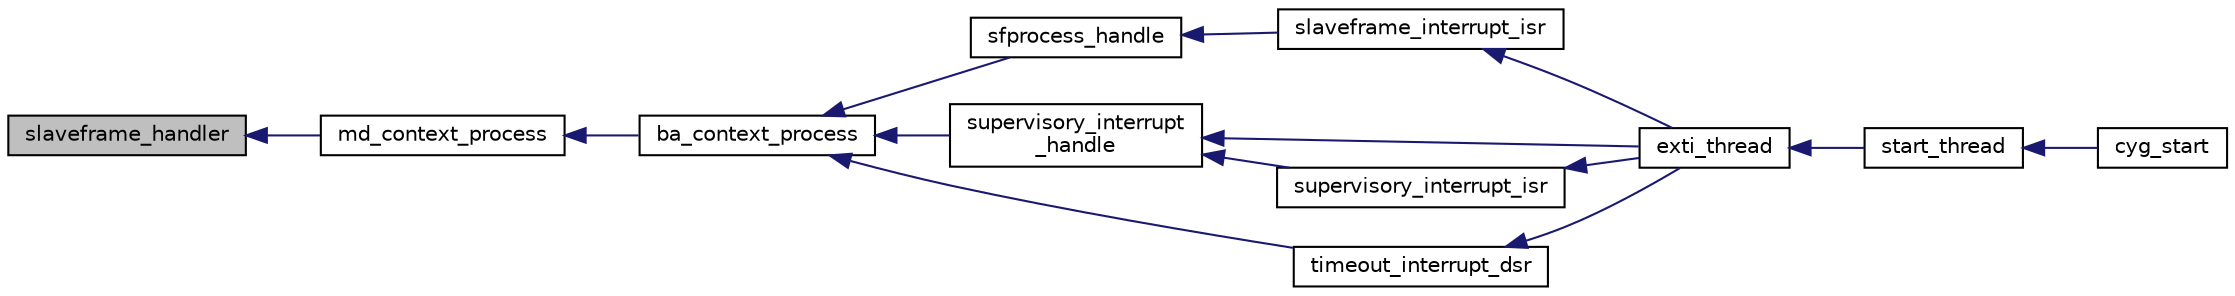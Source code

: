 digraph "slaveframe_handler"
{
  edge [fontname="Helvetica",fontsize="10",labelfontname="Helvetica",labelfontsize="10"];
  node [fontname="Helvetica",fontsize="10",shape=record];
  rankdir="LR";
  Node1 [label="slaveframe_handler",height=0.2,width=0.4,color="black", fillcolor="grey75", style="filled" fontcolor="black"];
  Node1 -> Node2 [dir="back",color="midnightblue",fontsize="10",style="solid",fontname="Helvetica"];
  Node2 [label="md_context_process",height=0.2,width=0.4,color="black", fillcolor="white", style="filled",URL="$ba_8h.html#a124c552540ce823cd468a10910e4243a"];
  Node2 -> Node3 [dir="back",color="midnightblue",fontsize="10",style="solid",fontname="Helvetica"];
  Node3 [label="ba_context_process",height=0.2,width=0.4,color="black", fillcolor="white", style="filled",URL="$intr_8h.html#ab7de23243adc9054422cb861faa57751"];
  Node3 -> Node4 [dir="back",color="midnightblue",fontsize="10",style="solid",fontname="Helvetica"];
  Node4 [label="sfprocess_handle",height=0.2,width=0.4,color="black", fillcolor="white", style="filled",URL="$intr_8h.html#ad5e256e7a554789732563483e1b12ebf"];
  Node4 -> Node5 [dir="back",color="midnightblue",fontsize="10",style="solid",fontname="Helvetica"];
  Node5 [label="slaveframe_interrupt_isr",height=0.2,width=0.4,color="black", fillcolor="white", style="filled",URL="$intr_8h.html#a2063af322dfa54ca2cdc14522c79a89a"];
  Node5 -> Node6 [dir="back",color="midnightblue",fontsize="10",style="solid",fontname="Helvetica"];
  Node6 [label="exti_thread",height=0.2,width=0.4,color="black", fillcolor="white", style="filled",URL="$main_8h.html#ab258d7e522013e1c90ecd1f5533c652b"];
  Node6 -> Node7 [dir="back",color="midnightblue",fontsize="10",style="solid",fontname="Helvetica"];
  Node7 [label="start_thread",height=0.2,width=0.4,color="black", fillcolor="white", style="filled",URL="$main_8h.html#aca8521e252bce29709dc6950c0ed9f5a"];
  Node7 -> Node8 [dir="back",color="midnightblue",fontsize="10",style="solid",fontname="Helvetica"];
  Node8 [label="cyg_start",height=0.2,width=0.4,color="black", fillcolor="white", style="filled",URL="$main_8h.html#a609ae72f6fd7f833796fd46c7e6cbcd1"];
  Node3 -> Node9 [dir="back",color="midnightblue",fontsize="10",style="solid",fontname="Helvetica"];
  Node9 [label="supervisory_interrupt\l_handle",height=0.2,width=0.4,color="black", fillcolor="white", style="filled",URL="$intr_8h.html#ae7e3dad68fd89b9bdf1418229460ae71"];
  Node9 -> Node6 [dir="back",color="midnightblue",fontsize="10",style="solid",fontname="Helvetica"];
  Node9 -> Node10 [dir="back",color="midnightblue",fontsize="10",style="solid",fontname="Helvetica"];
  Node10 [label="supervisory_interrupt_isr",height=0.2,width=0.4,color="black", fillcolor="white", style="filled",URL="$intr_8h.html#a3c04a717c9a14bbc7bee8116752c3cb4"];
  Node10 -> Node6 [dir="back",color="midnightblue",fontsize="10",style="solid",fontname="Helvetica"];
  Node3 -> Node11 [dir="back",color="midnightblue",fontsize="10",style="solid",fontname="Helvetica"];
  Node11 [label="timeout_interrupt_dsr",height=0.2,width=0.4,color="black", fillcolor="white", style="filled",URL="$intr_8h.html#a6f406ab9b036c3961afa8d4231cb39b9"];
  Node11 -> Node6 [dir="back",color="midnightblue",fontsize="10",style="solid",fontname="Helvetica"];
}

